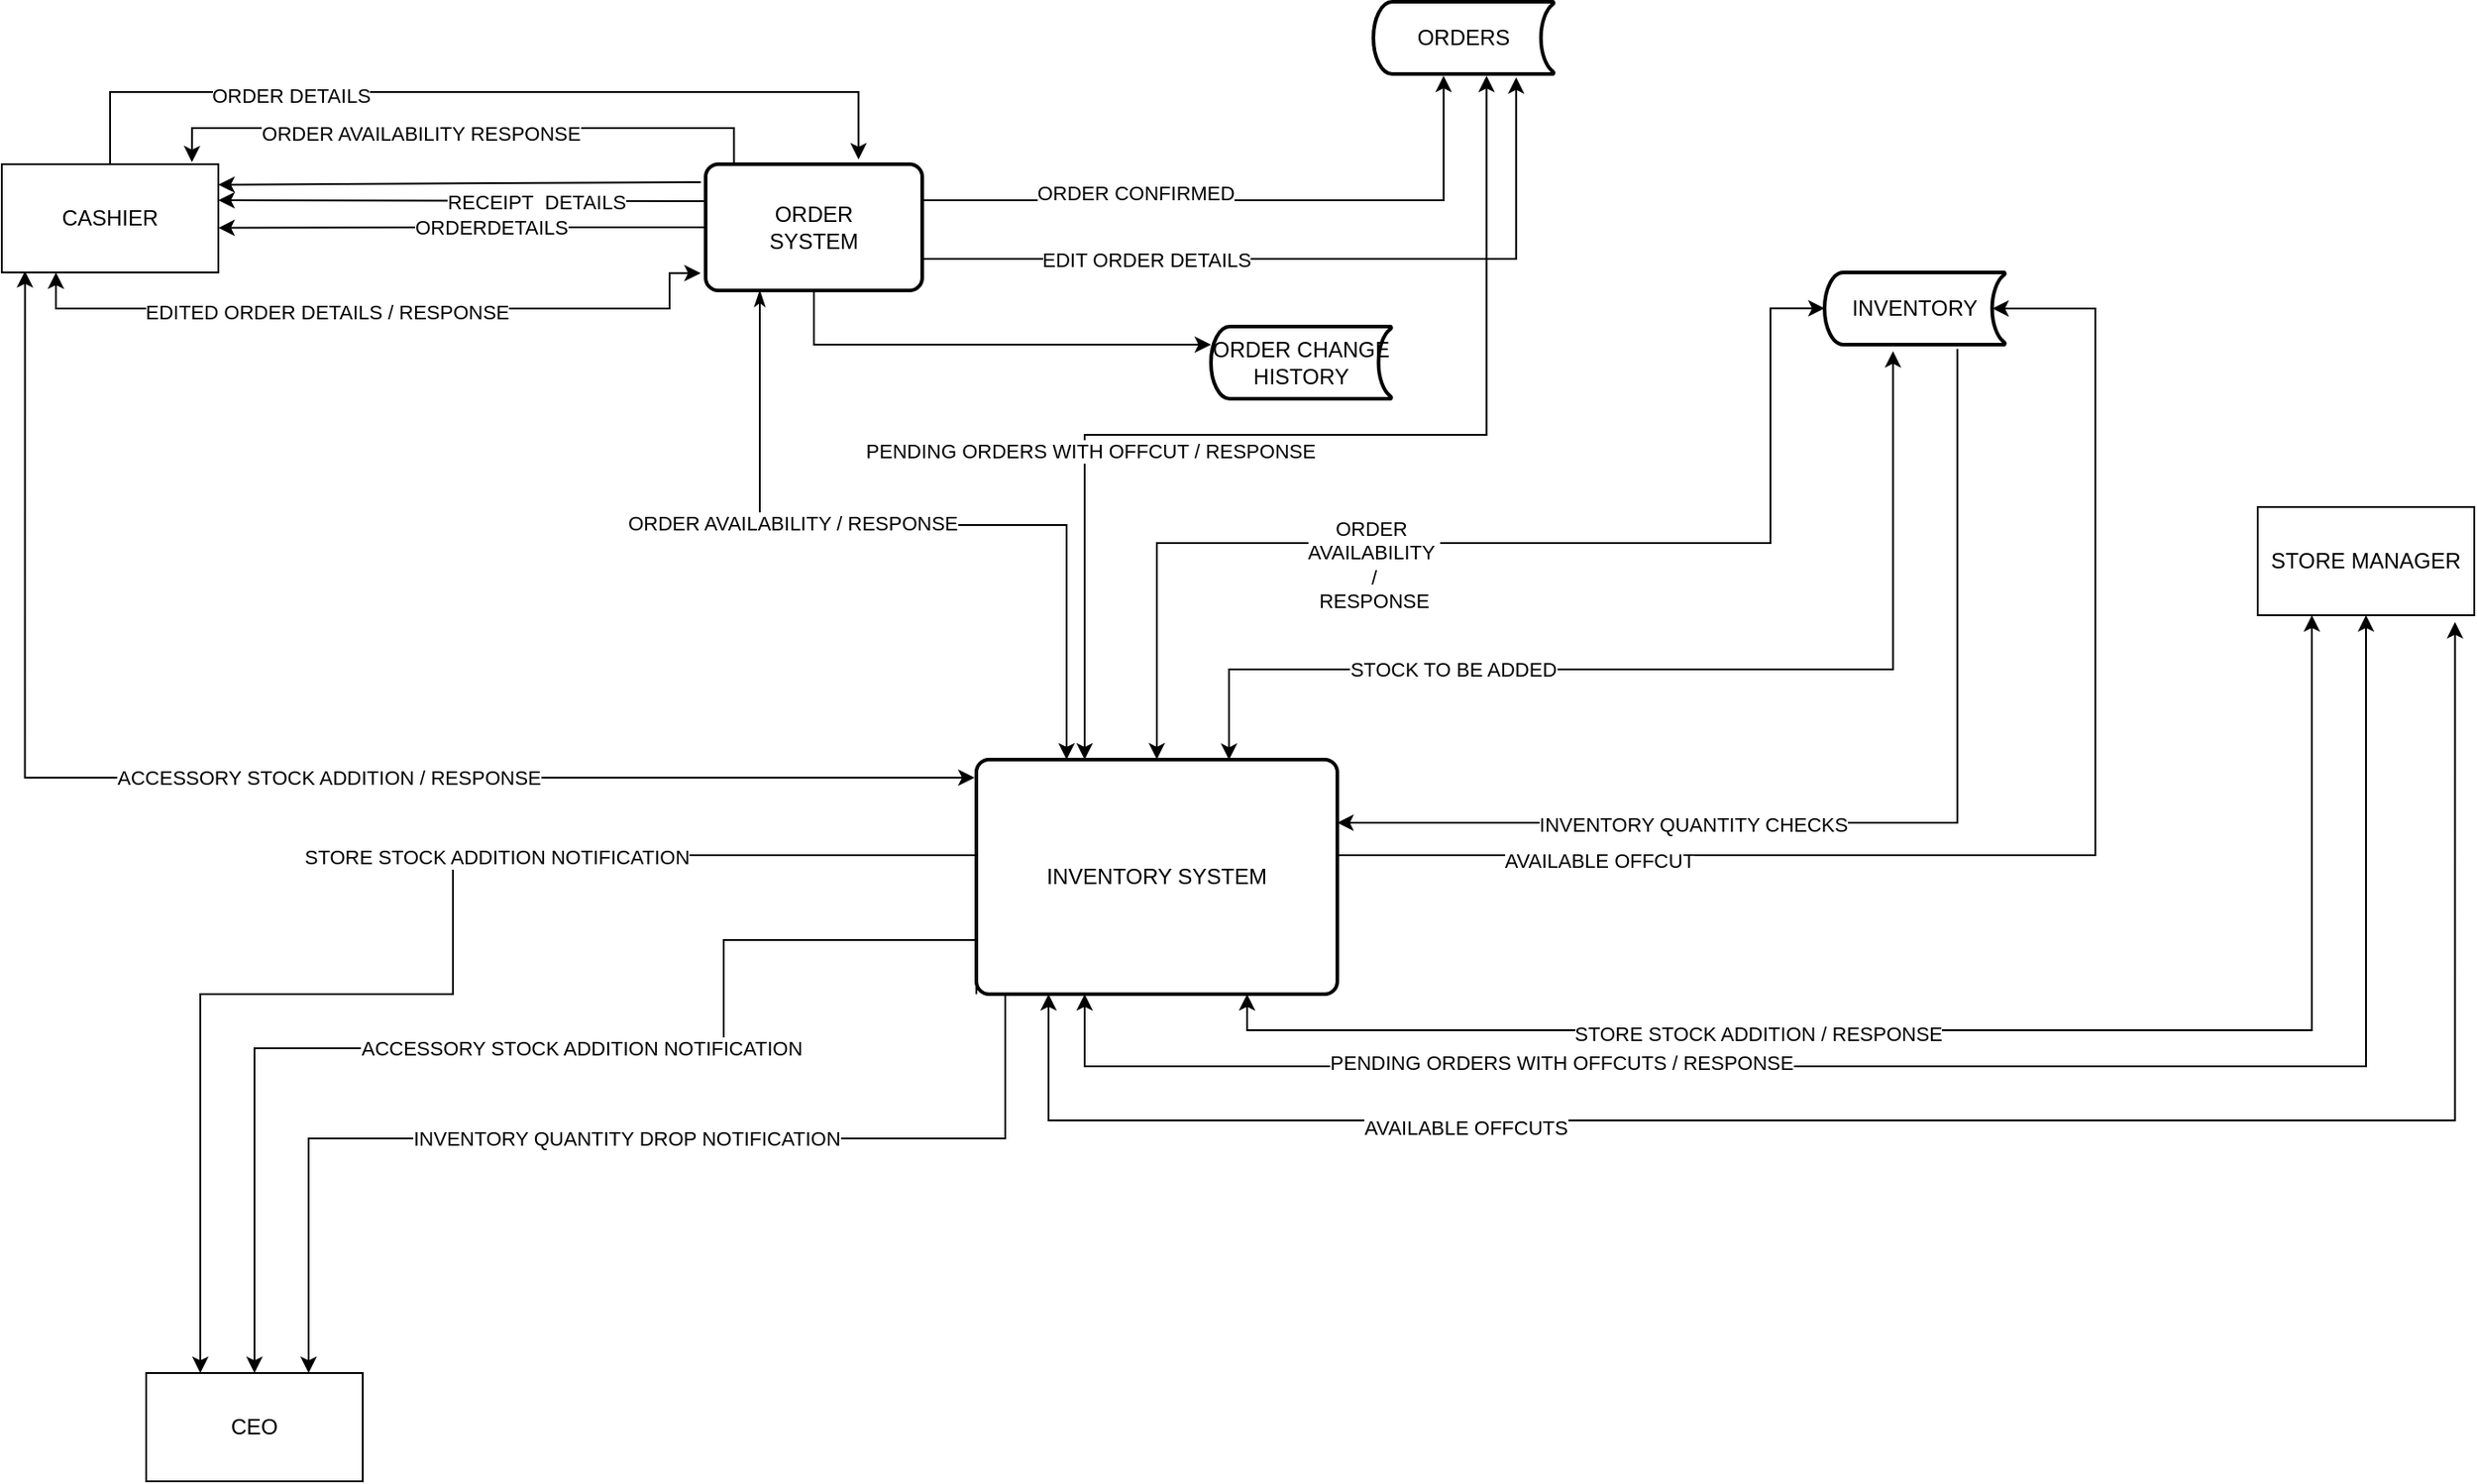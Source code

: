 <mxfile version="27.2.0">
  <diagram name="Page-1" id="ANb1IpgeeTARt0M0lzf4">
    <mxGraphModel dx="1603" dy="957" grid="1" gridSize="10" guides="1" tooltips="1" connect="1" arrows="1" fold="1" page="1" pageScale="1" pageWidth="1200" pageHeight="1920" math="0" shadow="0">
      <root>
        <mxCell id="0" />
        <mxCell id="1" parent="0" />
        <mxCell id="QWkJQDLNETccE-dVYVoS-9" style="edgeStyle=orthogonalEdgeStyle;rounded=0;orthogonalLoop=1;jettySize=auto;html=1;exitX=0.25;exitY=1;exitDx=0;exitDy=0;startArrow=classic;startFill=1;entryX=-0.023;entryY=0.863;entryDx=0;entryDy=0;entryPerimeter=0;" edge="1" parent="1" source="QWkJQDLNETccE-dVYVoS-1" target="QWkJQDLNETccE-dVYVoS-2">
          <mxGeometry relative="1" as="geometry">
            <mxPoint x="510" y="330" as="targetPoint" />
            <mxPoint x="90" y="190" as="sourcePoint" />
            <Array as="points">
              <mxPoint x="120" y="340" />
              <mxPoint x="460" y="340" />
              <mxPoint x="460" y="320" />
            </Array>
          </mxGeometry>
        </mxCell>
        <mxCell id="QWkJQDLNETccE-dVYVoS-11" value="EDITED ORDER DETAILS / RESPONSE" style="edgeLabel;html=1;align=center;verticalAlign=middle;resizable=0;points=[];" vertex="1" connectable="0" parent="QWkJQDLNETccE-dVYVoS-9">
          <mxGeometry x="-0.146" y="-2" relative="1" as="geometry">
            <mxPoint as="offset" />
          </mxGeometry>
        </mxCell>
        <mxCell id="QWkJQDLNETccE-dVYVoS-34" style="edgeStyle=orthogonalEdgeStyle;rounded=0;orthogonalLoop=1;jettySize=auto;html=1;exitX=0.107;exitY=0.988;exitDx=0;exitDy=0;exitPerimeter=0;startArrow=classic;startFill=1;" edge="1" parent="1" source="QWkJQDLNETccE-dVYVoS-1">
          <mxGeometry relative="1" as="geometry">
            <mxPoint x="629" y="600" as="targetPoint" />
            <Array as="points">
              <mxPoint x="103" y="600" />
              <mxPoint x="629" y="600" />
            </Array>
          </mxGeometry>
        </mxCell>
        <mxCell id="QWkJQDLNETccE-dVYVoS-35" value="ACCESSORY STOCK ADDITION / RESPONSE" style="edgeLabel;html=1;align=center;verticalAlign=middle;resizable=0;points=[];" vertex="1" connectable="0" parent="QWkJQDLNETccE-dVYVoS-34">
          <mxGeometry x="0.112" relative="1" as="geometry">
            <mxPoint as="offset" />
          </mxGeometry>
        </mxCell>
        <mxCell id="QWkJQDLNETccE-dVYVoS-1" value="CASHIER" style="rounded=0;whiteSpace=wrap;html=1;" vertex="1" parent="1">
          <mxGeometry x="90" y="260" width="120" height="60" as="geometry" />
        </mxCell>
        <mxCell id="QWkJQDLNETccE-dVYVoS-14" style="rounded=0;orthogonalLoop=1;jettySize=auto;html=1;exitX=0.131;exitY=0.011;exitDx=0;exitDy=0;exitPerimeter=0;entryX=0.878;entryY=-0.018;entryDx=0;entryDy=0;entryPerimeter=0;edgeStyle=orthogonalEdgeStyle;" edge="1" parent="1" source="QWkJQDLNETccE-dVYVoS-2" target="QWkJQDLNETccE-dVYVoS-1">
          <mxGeometry relative="1" as="geometry">
            <mxPoint x="480.12" y="271.11" as="sourcePoint" />
            <mxPoint x="210" y="268.9" as="targetPoint" />
            <Array as="points">
              <mxPoint x="496" y="240" />
              <mxPoint x="195" y="240" />
            </Array>
          </mxGeometry>
        </mxCell>
        <mxCell id="QWkJQDLNETccE-dVYVoS-16" value="ORDER AVAILABILITY RESPONSE" style="edgeLabel;html=1;align=center;verticalAlign=middle;resizable=0;points=[];" vertex="1" connectable="0" parent="QWkJQDLNETccE-dVYVoS-14">
          <mxGeometry x="0.146" y="3" relative="1" as="geometry">
            <mxPoint as="offset" />
          </mxGeometry>
        </mxCell>
        <mxCell id="QWkJQDLNETccE-dVYVoS-2" value="ORDER&lt;div&gt;SYSTEM&lt;/div&gt;" style="rounded=1;whiteSpace=wrap;html=1;absoluteArcSize=1;arcSize=14;strokeWidth=2;" vertex="1" parent="1">
          <mxGeometry x="480" y="260" width="120" height="70" as="geometry" />
        </mxCell>
        <mxCell id="QWkJQDLNETccE-dVYVoS-3" value="ORDERS" style="strokeWidth=2;html=1;shape=mxgraph.flowchart.stored_data;whiteSpace=wrap;" vertex="1" parent="1">
          <mxGeometry x="850" y="170" width="100" height="40" as="geometry" />
        </mxCell>
        <mxCell id="QWkJQDLNETccE-dVYVoS-50" style="edgeStyle=orthogonalEdgeStyle;rounded=0;orthogonalLoop=1;jettySize=auto;html=1;exitX=0.736;exitY=1.06;exitDx=0;exitDy=0;exitPerimeter=0;" edge="1" parent="1" source="QWkJQDLNETccE-dVYVoS-4" target="QWkJQDLNETccE-dVYVoS-27">
          <mxGeometry relative="1" as="geometry">
            <Array as="points">
              <mxPoint x="1174" y="625" />
            </Array>
          </mxGeometry>
        </mxCell>
        <mxCell id="QWkJQDLNETccE-dVYVoS-51" value="INVENTORY QUANTITY CHECKS" style="edgeLabel;html=1;align=center;verticalAlign=middle;resizable=0;points=[];" vertex="1" connectable="0" parent="QWkJQDLNETccE-dVYVoS-50">
          <mxGeometry x="0.347" y="1" relative="1" as="geometry">
            <mxPoint x="-1" as="offset" />
          </mxGeometry>
        </mxCell>
        <mxCell id="QWkJQDLNETccE-dVYVoS-4" value="INVENTORY" style="strokeWidth=2;html=1;shape=mxgraph.flowchart.stored_data;whiteSpace=wrap;" vertex="1" parent="1">
          <mxGeometry x="1100" y="320" width="100" height="40" as="geometry" />
        </mxCell>
        <mxCell id="QWkJQDLNETccE-dVYVoS-5" style="edgeStyle=orthogonalEdgeStyle;rounded=0;orthogonalLoop=1;jettySize=auto;html=1;exitX=0.5;exitY=0;exitDx=0;exitDy=0;entryX=0.706;entryY=-0.038;entryDx=0;entryDy=0;entryPerimeter=0;" edge="1" parent="1" source="QWkJQDLNETccE-dVYVoS-1" target="QWkJQDLNETccE-dVYVoS-2">
          <mxGeometry relative="1" as="geometry">
            <mxPoint x="510" y="260" as="targetPoint" />
            <Array as="points">
              <mxPoint x="150" y="220" />
              <mxPoint x="565" y="220" />
            </Array>
          </mxGeometry>
        </mxCell>
        <mxCell id="QWkJQDLNETccE-dVYVoS-6" value="ORDER DETAILS" style="edgeLabel;html=1;align=center;verticalAlign=middle;resizable=0;points=[];" vertex="1" connectable="0" parent="QWkJQDLNETccE-dVYVoS-5">
          <mxGeometry x="-0.433" y="-2" relative="1" as="geometry">
            <mxPoint as="offset" />
          </mxGeometry>
        </mxCell>
        <mxCell id="QWkJQDLNETccE-dVYVoS-7" style="edgeStyle=orthogonalEdgeStyle;rounded=0;orthogonalLoop=1;jettySize=auto;html=1;startArrow=classicThin;startFill=1;entryX=0.25;entryY=0;entryDx=0;entryDy=0;exitX=0.25;exitY=1;exitDx=0;exitDy=0;" edge="1" parent="1" source="QWkJQDLNETccE-dVYVoS-2" target="QWkJQDLNETccE-dVYVoS-27">
          <mxGeometry relative="1" as="geometry">
            <mxPoint x="590" y="260" as="sourcePoint" />
            <mxPoint x="869.2" y="160" as="targetPoint" />
            <Array as="points" />
          </mxGeometry>
        </mxCell>
        <mxCell id="QWkJQDLNETccE-dVYVoS-8" value="ORDER AVAILABILITY / RESPONSE" style="edgeLabel;html=1;align=center;verticalAlign=middle;resizable=0;points=[];" vertex="1" connectable="0" parent="QWkJQDLNETccE-dVYVoS-7">
          <mxGeometry x="-0.313" y="1" relative="1" as="geometry">
            <mxPoint as="offset" />
          </mxGeometry>
        </mxCell>
        <mxCell id="QWkJQDLNETccE-dVYVoS-12" style="edgeStyle=orthogonalEdgeStyle;rounded=0;orthogonalLoop=1;jettySize=auto;html=1;entryX=0.389;entryY=1.024;entryDx=0;entryDy=0;entryPerimeter=0;" edge="1" parent="1" target="QWkJQDLNETccE-dVYVoS-3">
          <mxGeometry relative="1" as="geometry">
            <mxPoint x="600" y="280" as="sourcePoint" />
            <mxPoint x="890" y="230" as="targetPoint" />
            <Array as="points">
              <mxPoint x="889" y="280" />
            </Array>
          </mxGeometry>
        </mxCell>
        <mxCell id="QWkJQDLNETccE-dVYVoS-13" value="ORDER CONFIRMED" style="edgeLabel;html=1;align=center;verticalAlign=middle;resizable=0;points=[];" vertex="1" connectable="0" parent="QWkJQDLNETccE-dVYVoS-12">
          <mxGeometry x="-0.341" y="4" relative="1" as="geometry">
            <mxPoint as="offset" />
          </mxGeometry>
        </mxCell>
        <mxCell id="QWkJQDLNETccE-dVYVoS-15" style="rounded=0;orthogonalLoop=1;jettySize=auto;html=1;entryX=1.022;entryY=0.611;entryDx=0;entryDy=0;entryPerimeter=0;" edge="1" parent="1">
          <mxGeometry relative="1" as="geometry">
            <mxPoint x="477.36" y="270.004" as="sourcePoint" />
            <mxPoint x="210" y="271.36" as="targetPoint" />
          </mxGeometry>
        </mxCell>
        <mxCell id="QWkJQDLNETccE-dVYVoS-17" style="rounded=0;orthogonalLoop=1;jettySize=auto;html=1;exitX=0;exitY=0.75;exitDx=0;exitDy=0;entryX=1;entryY=0.867;entryDx=0;entryDy=0;entryPerimeter=0;" edge="1" parent="1">
          <mxGeometry relative="1" as="geometry">
            <mxPoint x="480" y="280.48" as="sourcePoint" />
            <mxPoint x="210" y="280.0" as="targetPoint" />
          </mxGeometry>
        </mxCell>
        <mxCell id="QWkJQDLNETccE-dVYVoS-18" value="RECEIPT&amp;nbsp; DETAILS" style="edgeLabel;html=1;align=center;verticalAlign=middle;resizable=0;points=[];" vertex="1" connectable="0" parent="QWkJQDLNETccE-dVYVoS-17">
          <mxGeometry x="-0.305" relative="1" as="geometry">
            <mxPoint as="offset" />
          </mxGeometry>
        </mxCell>
        <mxCell id="QWkJQDLNETccE-dVYVoS-20" style="edgeStyle=orthogonalEdgeStyle;rounded=0;orthogonalLoop=1;jettySize=auto;html=1;exitX=0;exitY=0.5;exitDx=0;exitDy=0;entryX=1;entryY=0.588;entryDx=0;entryDy=0;entryPerimeter=0;" edge="1" parent="1" source="QWkJQDLNETccE-dVYVoS-2" target="QWkJQDLNETccE-dVYVoS-1">
          <mxGeometry relative="1" as="geometry" />
        </mxCell>
        <mxCell id="QWkJQDLNETccE-dVYVoS-21" value="ORDERDETAILS" style="edgeLabel;html=1;align=center;verticalAlign=middle;resizable=0;points=[];" vertex="1" connectable="0" parent="QWkJQDLNETccE-dVYVoS-20">
          <mxGeometry x="-0.12" relative="1" as="geometry">
            <mxPoint as="offset" />
          </mxGeometry>
        </mxCell>
        <mxCell id="QWkJQDLNETccE-dVYVoS-22" style="edgeStyle=orthogonalEdgeStyle;rounded=0;orthogonalLoop=1;jettySize=auto;html=1;exitX=1;exitY=0.75;exitDx=0;exitDy=0;entryX=0.791;entryY=1.046;entryDx=0;entryDy=0;entryPerimeter=0;" edge="1" parent="1" source="QWkJQDLNETccE-dVYVoS-2" target="QWkJQDLNETccE-dVYVoS-3">
          <mxGeometry relative="1" as="geometry" />
        </mxCell>
        <mxCell id="QWkJQDLNETccE-dVYVoS-23" value="EDIT ORDER DETAILS" style="edgeLabel;html=1;align=center;verticalAlign=middle;resizable=0;points=[];" vertex="1" connectable="0" parent="QWkJQDLNETccE-dVYVoS-22">
          <mxGeometry x="-0.424" relative="1" as="geometry">
            <mxPoint as="offset" />
          </mxGeometry>
        </mxCell>
        <mxCell id="QWkJQDLNETccE-dVYVoS-24" value="ORDER CHANGE HISTORY" style="strokeWidth=2;html=1;shape=mxgraph.flowchart.stored_data;whiteSpace=wrap;" vertex="1" parent="1">
          <mxGeometry x="760" y="350" width="100" height="40" as="geometry" />
        </mxCell>
        <mxCell id="QWkJQDLNETccE-dVYVoS-25" style="edgeStyle=orthogonalEdgeStyle;rounded=0;orthogonalLoop=1;jettySize=auto;html=1;exitX=0.5;exitY=1;exitDx=0;exitDy=0;" edge="1" parent="1" source="QWkJQDLNETccE-dVYVoS-2" target="QWkJQDLNETccE-dVYVoS-24">
          <mxGeometry relative="1" as="geometry">
            <Array as="points">
              <mxPoint x="540" y="360" />
            </Array>
          </mxGeometry>
        </mxCell>
        <mxCell id="QWkJQDLNETccE-dVYVoS-52" style="edgeStyle=orthogonalEdgeStyle;rounded=0;orthogonalLoop=1;jettySize=auto;html=1;entryX=0.75;entryY=0;entryDx=0;entryDy=0;" edge="1" parent="1" source="QWkJQDLNETccE-dVYVoS-27" target="QWkJQDLNETccE-dVYVoS-49">
          <mxGeometry relative="1" as="geometry">
            <mxPoint x="320" y="860" as="targetPoint" />
            <Array as="points">
              <mxPoint x="646" y="800" />
              <mxPoint x="260" y="800" />
            </Array>
          </mxGeometry>
        </mxCell>
        <mxCell id="QWkJQDLNETccE-dVYVoS-54" value="INVENTORY QUANTITY DROP NOTIFICATION" style="edgeLabel;html=1;align=center;verticalAlign=middle;resizable=0;points=[];" vertex="1" connectable="0" parent="QWkJQDLNETccE-dVYVoS-52">
          <mxGeometry x="-0.025" relative="1" as="geometry">
            <mxPoint as="offset" />
          </mxGeometry>
        </mxCell>
        <mxCell id="QWkJQDLNETccE-dVYVoS-56" style="edgeStyle=orthogonalEdgeStyle;rounded=0;orthogonalLoop=1;jettySize=auto;html=1;exitX=0;exitY=1;exitDx=0;exitDy=0;entryX=0.5;entryY=0;entryDx=0;entryDy=0;" edge="1" parent="1" source="QWkJQDLNETccE-dVYVoS-27" target="QWkJQDLNETccE-dVYVoS-49">
          <mxGeometry relative="1" as="geometry">
            <Array as="points">
              <mxPoint x="630" y="690" />
              <mxPoint x="490" y="690" />
              <mxPoint x="490" y="750" />
              <mxPoint x="230" y="750" />
            </Array>
          </mxGeometry>
        </mxCell>
        <mxCell id="QWkJQDLNETccE-dVYVoS-57" value="ACCESSORY STOCK ADDITION NOTIFICATION" style="edgeLabel;html=1;align=center;verticalAlign=middle;resizable=0;points=[];" vertex="1" connectable="0" parent="QWkJQDLNETccE-dVYVoS-56">
          <mxGeometry x="-0.081" relative="1" as="geometry">
            <mxPoint x="-1" as="offset" />
          </mxGeometry>
        </mxCell>
        <mxCell id="QWkJQDLNETccE-dVYVoS-58" style="edgeStyle=orthogonalEdgeStyle;rounded=0;orthogonalLoop=1;jettySize=auto;html=1;exitX=0;exitY=0.75;exitDx=0;exitDy=0;entryX=0.25;entryY=0;entryDx=0;entryDy=0;" edge="1" parent="1" source="QWkJQDLNETccE-dVYVoS-27" target="QWkJQDLNETccE-dVYVoS-49">
          <mxGeometry relative="1" as="geometry">
            <Array as="points">
              <mxPoint x="340" y="643" />
              <mxPoint x="340" y="720" />
              <mxPoint x="200" y="720" />
            </Array>
          </mxGeometry>
        </mxCell>
        <mxCell id="QWkJQDLNETccE-dVYVoS-59" value="STORE STOCK ADDITION NOTIFICATION" style="edgeLabel;html=1;align=center;verticalAlign=middle;resizable=0;points=[];" vertex="1" connectable="0" parent="QWkJQDLNETccE-dVYVoS-58">
          <mxGeometry x="-0.185" y="1" relative="1" as="geometry">
            <mxPoint as="offset" />
          </mxGeometry>
        </mxCell>
        <mxCell id="QWkJQDLNETccE-dVYVoS-27" value="INVENTORY SYSTEM" style="rounded=1;whiteSpace=wrap;html=1;absoluteArcSize=1;arcSize=14;strokeWidth=2;" vertex="1" parent="1">
          <mxGeometry x="630" y="590" width="200" height="130" as="geometry" />
        </mxCell>
        <mxCell id="QWkJQDLNETccE-dVYVoS-32" style="edgeStyle=orthogonalEdgeStyle;rounded=0;orthogonalLoop=1;jettySize=auto;html=1;exitX=0.911;exitY=1.063;exitDx=0;exitDy=0;startArrow=classic;startFill=1;exitPerimeter=0;" edge="1" parent="1" source="QWkJQDLNETccE-dVYVoS-29">
          <mxGeometry relative="1" as="geometry">
            <mxPoint x="670" y="720" as="targetPoint" />
            <Array as="points">
              <mxPoint x="1449" y="790" />
              <mxPoint x="670" y="790" />
            </Array>
          </mxGeometry>
        </mxCell>
        <mxCell id="QWkJQDLNETccE-dVYVoS-33" value="AVAILABLE OFFCUTS" style="edgeLabel;html=1;align=center;verticalAlign=middle;resizable=0;points=[];" vertex="1" connectable="0" parent="QWkJQDLNETccE-dVYVoS-32">
          <mxGeometry x="0.463" y="4" relative="1" as="geometry">
            <mxPoint x="-1" as="offset" />
          </mxGeometry>
        </mxCell>
        <mxCell id="QWkJQDLNETccE-dVYVoS-40" style="edgeStyle=orthogonalEdgeStyle;rounded=0;orthogonalLoop=1;jettySize=auto;html=1;exitX=0.5;exitY=1;exitDx=0;exitDy=0;startArrow=classic;startFill=1;" edge="1" parent="1" source="QWkJQDLNETccE-dVYVoS-29" target="QWkJQDLNETccE-dVYVoS-27">
          <mxGeometry relative="1" as="geometry">
            <mxPoint x="690" y="720" as="targetPoint" />
            <Array as="points">
              <mxPoint x="1400" y="760" />
              <mxPoint x="690" y="760" />
            </Array>
          </mxGeometry>
        </mxCell>
        <mxCell id="QWkJQDLNETccE-dVYVoS-41" value="PENDING ORDERS WITH OFFCUTS / RESPONSE" style="edgeLabel;html=1;align=center;verticalAlign=middle;resizable=0;points=[];" vertex="1" connectable="0" parent="QWkJQDLNETccE-dVYVoS-40">
          <mxGeometry x="0.392" y="-2" relative="1" as="geometry">
            <mxPoint as="offset" />
          </mxGeometry>
        </mxCell>
        <mxCell id="QWkJQDLNETccE-dVYVoS-45" style="edgeStyle=orthogonalEdgeStyle;rounded=0;orthogonalLoop=1;jettySize=auto;html=1;exitX=0.25;exitY=1;exitDx=0;exitDy=0;entryX=0.75;entryY=1;entryDx=0;entryDy=0;startArrow=classic;startFill=1;" edge="1" parent="1" source="QWkJQDLNETccE-dVYVoS-29" target="QWkJQDLNETccE-dVYVoS-27">
          <mxGeometry relative="1" as="geometry" />
        </mxCell>
        <mxCell id="QWkJQDLNETccE-dVYVoS-46" value="STORE STOCK ADDITION / RESPONSE" style="edgeLabel;html=1;align=center;verticalAlign=middle;resizable=0;points=[];" vertex="1" connectable="0" parent="QWkJQDLNETccE-dVYVoS-45">
          <mxGeometry x="0.279" y="2" relative="1" as="geometry">
            <mxPoint as="offset" />
          </mxGeometry>
        </mxCell>
        <mxCell id="QWkJQDLNETccE-dVYVoS-29" value="STORE MANAGER" style="rounded=0;whiteSpace=wrap;html=1;" vertex="1" parent="1">
          <mxGeometry x="1340" y="450" width="120" height="60" as="geometry" />
        </mxCell>
        <mxCell id="QWkJQDLNETccE-dVYVoS-30" style="edgeStyle=orthogonalEdgeStyle;rounded=0;orthogonalLoop=1;jettySize=auto;html=1;startArrow=classic;startFill=1;entryX=0;entryY=0.5;entryDx=0;entryDy=0;entryPerimeter=0;" edge="1" parent="1">
          <mxGeometry relative="1" as="geometry">
            <mxPoint x="730" y="589.92" as="sourcePoint" />
            <mxPoint x="1100" y="339.92" as="targetPoint" />
            <Array as="points">
              <mxPoint x="730" y="470" />
              <mxPoint x="1070" y="470" />
              <mxPoint x="1070" y="340" />
            </Array>
          </mxGeometry>
        </mxCell>
        <mxCell id="QWkJQDLNETccE-dVYVoS-31" value="ORDER&amp;nbsp;&lt;div&gt;AVAILABILITY&amp;nbsp;&lt;div&gt;&lt;span style=&quot;background-color: light-dark(#ffffff, var(--ge-dark-color, #121212)); color: light-dark(rgb(0, 0, 0), rgb(255, 255, 255));&quot;&gt;/&lt;/span&gt;&lt;/div&gt;&lt;div&gt;&lt;span style=&quot;background-color: light-dark(#ffffff, var(--ge-dark-color, #121212)); color: light-dark(rgb(0, 0, 0), rgb(255, 255, 255));&quot;&gt;RESPONSE&lt;/span&gt;&lt;/div&gt;&lt;/div&gt;" style="edgeLabel;html=1;align=center;verticalAlign=middle;resizable=0;points=[];" vertex="1" connectable="0" parent="QWkJQDLNETccE-dVYVoS-30">
          <mxGeometry x="-0.289" y="-1" relative="1" as="geometry">
            <mxPoint x="19" y="11" as="offset" />
          </mxGeometry>
        </mxCell>
        <mxCell id="QWkJQDLNETccE-dVYVoS-36" style="edgeStyle=orthogonalEdgeStyle;rounded=0;orthogonalLoop=1;jettySize=auto;html=1;entryX=0.379;entryY=1.09;entryDx=0;entryDy=0;entryPerimeter=0;startArrow=classic;startFill=1;exitX=0.7;exitY=0.001;exitDx=0;exitDy=0;exitPerimeter=0;" edge="1" parent="1" source="QWkJQDLNETccE-dVYVoS-27" target="QWkJQDLNETccE-dVYVoS-4">
          <mxGeometry relative="1" as="geometry">
            <mxPoint x="733" y="590" as="sourcePoint" />
            <Array as="points">
              <mxPoint x="770" y="590" />
              <mxPoint x="770" y="540" />
              <mxPoint x="1138" y="540" />
            </Array>
          </mxGeometry>
        </mxCell>
        <mxCell id="QWkJQDLNETccE-dVYVoS-37" value="STOCK TO BE ADDED" style="edgeLabel;html=1;align=center;verticalAlign=middle;resizable=0;points=[];" vertex="1" connectable="0" parent="QWkJQDLNETccE-dVYVoS-36">
          <mxGeometry x="-0.414" relative="1" as="geometry">
            <mxPoint as="offset" />
          </mxGeometry>
        </mxCell>
        <mxCell id="QWkJQDLNETccE-dVYVoS-38" style="edgeStyle=orthogonalEdgeStyle;rounded=0;orthogonalLoop=1;jettySize=auto;html=1;exitX=0.75;exitY=0;exitDx=0;exitDy=0;startArrow=classic;startFill=1;entryX=0.627;entryY=1.025;entryDx=0;entryDy=0;entryPerimeter=0;" edge="1" parent="1" target="QWkJQDLNETccE-dVYVoS-3">
          <mxGeometry relative="1" as="geometry">
            <mxPoint x="690" y="590" as="sourcePoint" />
            <mxPoint x="913" y="220" as="targetPoint" />
            <Array as="points">
              <mxPoint x="690" y="410" />
              <mxPoint x="913" y="410" />
            </Array>
          </mxGeometry>
        </mxCell>
        <mxCell id="QWkJQDLNETccE-dVYVoS-43" value="PENDING ORDERS WITH OFFCUT / RESPONSE" style="edgeLabel;html=1;align=center;verticalAlign=middle;resizable=0;points=[];" vertex="1" connectable="0" parent="QWkJQDLNETccE-dVYVoS-38">
          <mxGeometry x="-0.432" y="-3" relative="1" as="geometry">
            <mxPoint as="offset" />
          </mxGeometry>
        </mxCell>
        <mxCell id="QWkJQDLNETccE-dVYVoS-47" style="edgeStyle=orthogonalEdgeStyle;rounded=0;orthogonalLoop=1;jettySize=auto;html=1;exitX=1;exitY=0.75;exitDx=0;exitDy=0;entryX=0.93;entryY=0.5;entryDx=0;entryDy=0;entryPerimeter=0;" edge="1" parent="1" source="QWkJQDLNETccE-dVYVoS-27" target="QWkJQDLNETccE-dVYVoS-4">
          <mxGeometry relative="1" as="geometry">
            <Array as="points">
              <mxPoint x="1250" y="643" />
              <mxPoint x="1250" y="340" />
            </Array>
          </mxGeometry>
        </mxCell>
        <mxCell id="QWkJQDLNETccE-dVYVoS-48" value="AVAILABLE OFFCUT" style="edgeLabel;html=1;align=center;verticalAlign=middle;resizable=0;points=[];" vertex="1" connectable="0" parent="QWkJQDLNETccE-dVYVoS-47">
          <mxGeometry x="-0.544" y="-3" relative="1" as="geometry">
            <mxPoint x="1" as="offset" />
          </mxGeometry>
        </mxCell>
        <mxCell id="QWkJQDLNETccE-dVYVoS-49" value="&lt;font&gt;CEO&lt;/font&gt;" style="rounded=0;whiteSpace=wrap;html=1;" vertex="1" parent="1">
          <mxGeometry x="170" y="930" width="120" height="60" as="geometry" />
        </mxCell>
      </root>
    </mxGraphModel>
  </diagram>
</mxfile>
